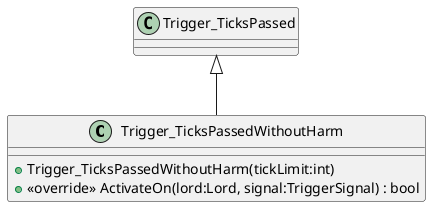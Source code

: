 @startuml
class Trigger_TicksPassedWithoutHarm {
    + Trigger_TicksPassedWithoutHarm(tickLimit:int)
    + <<override>> ActivateOn(lord:Lord, signal:TriggerSignal) : bool
}
Trigger_TicksPassed <|-- Trigger_TicksPassedWithoutHarm
@enduml

